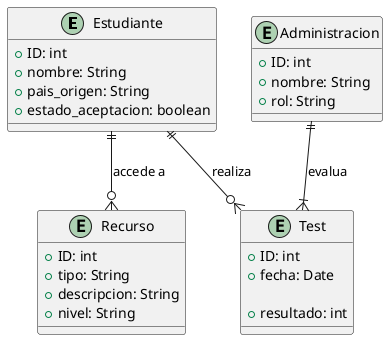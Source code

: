 @startuml
entity "Estudiante" {
  +ID: int
  +nombre: String
  +pais_origen: String
  +estado_aceptacion: boolean
}

entity "Test" {
  +ID: int
  +fecha: Date
  
  +resultado: int
}


entity "Recurso" {
  +ID: int
  +tipo: String
  +descripcion: String
  +nivel: String
}

entity "Administracion" {
  +ID: int
  +nombre: String
  +rol: String
}

Estudiante ||--o{ Test : "realiza"
Estudiante ||--o{ Recurso : "accede a"
Administracion ||--|{ Test : "evalua"
@enduml
